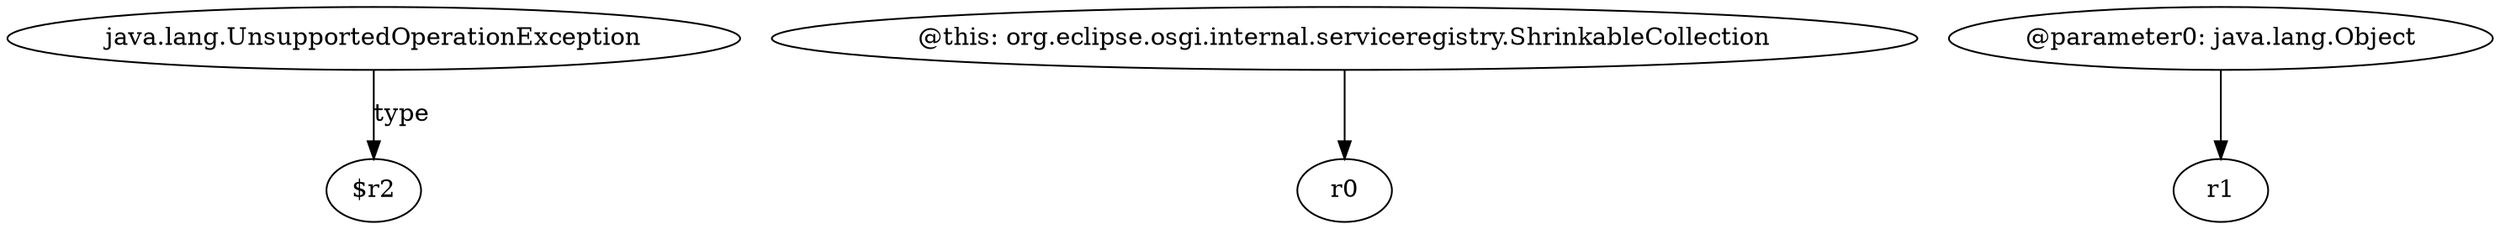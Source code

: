 digraph g {
0[label="java.lang.UnsupportedOperationException"]
1[label="$r2"]
0->1[label="type"]
2[label="@this: org.eclipse.osgi.internal.serviceregistry.ShrinkableCollection"]
3[label="r0"]
2->3[label=""]
4[label="@parameter0: java.lang.Object"]
5[label="r1"]
4->5[label=""]
}